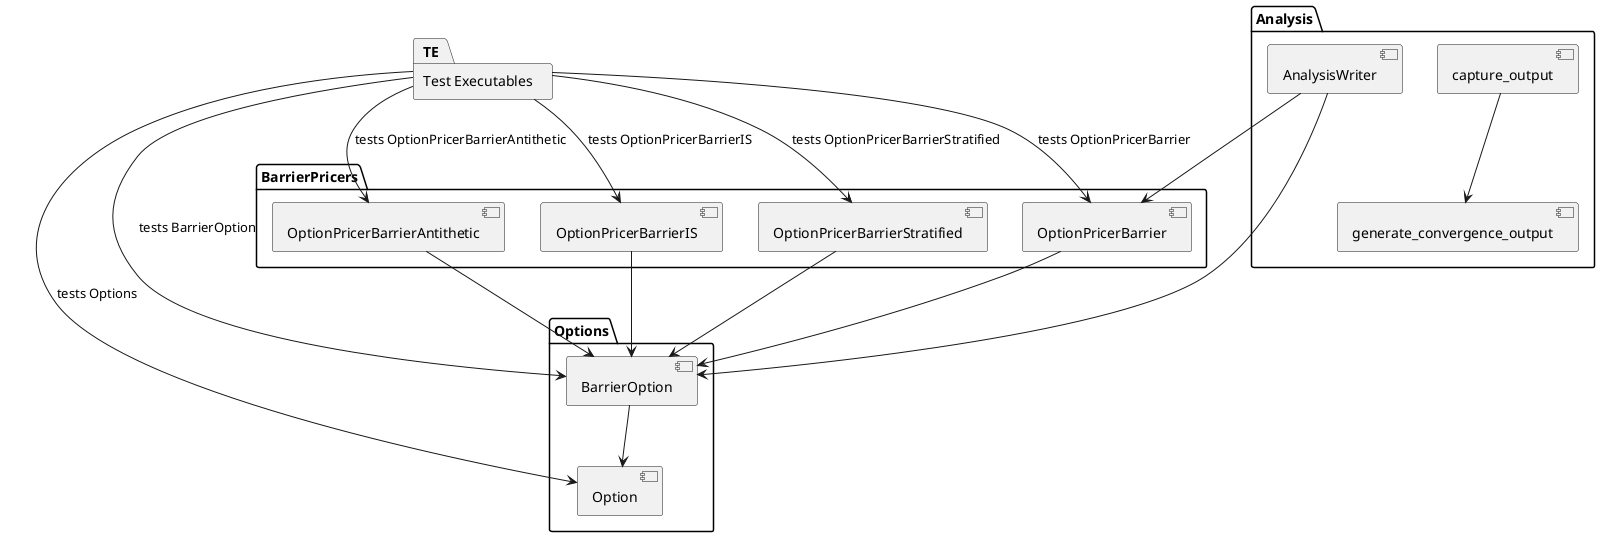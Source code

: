 @startuml
' ======================
' Package: Options
' ======================
package "Options" {
  [Option] as A
  [BarrierOption] as B
  ' A --> B
  B-->A
}

' ======================
' Package: BarrierPricers
' ======================
package "BarrierPricers" {
  ' [PricingEngineBarrier (interface)] as C
  [OptionPricerBarrier] as D
  [OptionPricerBarrierAntithetic] as E
  [OptionPricerBarrierIS] as F
  [OptionPricerBarrierStratified] as G
  ' [TestBarrierPricers (Non Official)] as TB

  E-->B
  F-->B
  G-->B
  ' C-->B
  D-->B
  ' TB -->D
  ' TB -->E
  ' TB -->F
  ' TB -->G


}

' ======================
' Package: Analysis
' ======================
package "Analysis" {
  [AnalysisWriter] as I
  ' [ConvergenceWriter] as J
  ' [ToleranceWriter] as K
  ' [OptionPriceVolatilityWriter] as L
  ' [EfficiencyWriter] as M
  ' [SpotOptionWriter] as N
  [generate_convergence_output] as generate_covergence
  [capture_output] as capture_ouput
  
  ' I --> J
  ' I --> K
  ' I --> L
  ' I --> M
  ' I --> N
  I --> D
  I --> B
  capture_ouput --> generate_covergence

  ' Writers use PricingEngineBarrier
  ' J --> C
  ' K --> C
  ' L --> C
  ' M --> C
  ' N --> C
}

' ======================
' Package: Test Executables
' ======================
package "Test Executables" as TE

' Instead of individual test nodes and links, one consolidated link from Test Executables
TE --> A : tests Options
TE --> B : tests BarrierOption
TE --> D : tests OptionPricerBarrier
TE --> E : tests OptionPricerBarrierAntithetic
TE --> F : tests OptionPricerBarrierIS
TE --> G : tests OptionPricerBarrierStratified

@enduml

